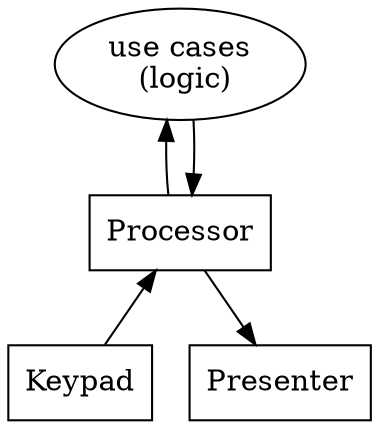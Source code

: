 digraph {
  rankdir=BT

  L [label="use cases\n (logic)"]

  node [shape=rectangle]
  
  {
    rank=source
    I [label="Keypad"]
    O [label="Presenter"]
  } 
  P [label="Processor"]

  I -> P -> O
  P -> L
  L -> P [constraint=false]
}
